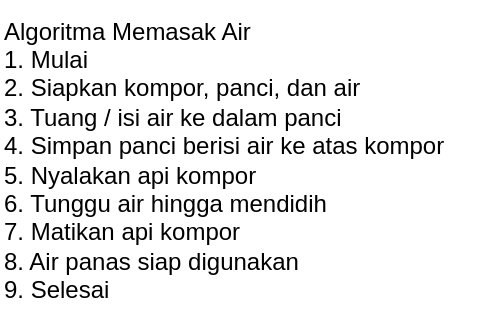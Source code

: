 <mxfile version="22.0.6" type="github">
  <diagram name="Page-1" id="gbWCN8fTC_vHFCfVlaeZ">
    <mxGraphModel dx="607" dy="324" grid="1" gridSize="10" guides="1" tooltips="1" connect="1" arrows="1" fold="1" page="1" pageScale="1" pageWidth="850" pageHeight="1100" math="0" shadow="0">
      <root>
        <mxCell id="0" />
        <mxCell id="1" parent="0" />
        <mxCell id="iZQV7GSI2sNYGzT0FP3Y-1" value="Algoritma Memasak Air&lt;br&gt;1. Mulai&lt;br&gt;2. Siapkan kompor, panci, dan air&lt;br&gt;3. Tuang / isi air ke dalam panci&lt;br&gt;4. Simpan panci berisi air ke atas kompor&lt;br&gt;5. Nyalakan api kompor&lt;br&gt;6. Tunggu air hingga mendidih&lt;br&gt;7. Matikan api kompor&lt;br&gt;8. Air panas siap digunakan&lt;br&gt;9. Selesai" style="text;html=1;align=left;verticalAlign=middle;resizable=0;points=[];autosize=1;strokeColor=none;fillColor=none;" vertex="1" parent="1">
          <mxGeometry x="270" y="115" width="240" height="160" as="geometry" />
        </mxCell>
      </root>
    </mxGraphModel>
  </diagram>
</mxfile>
